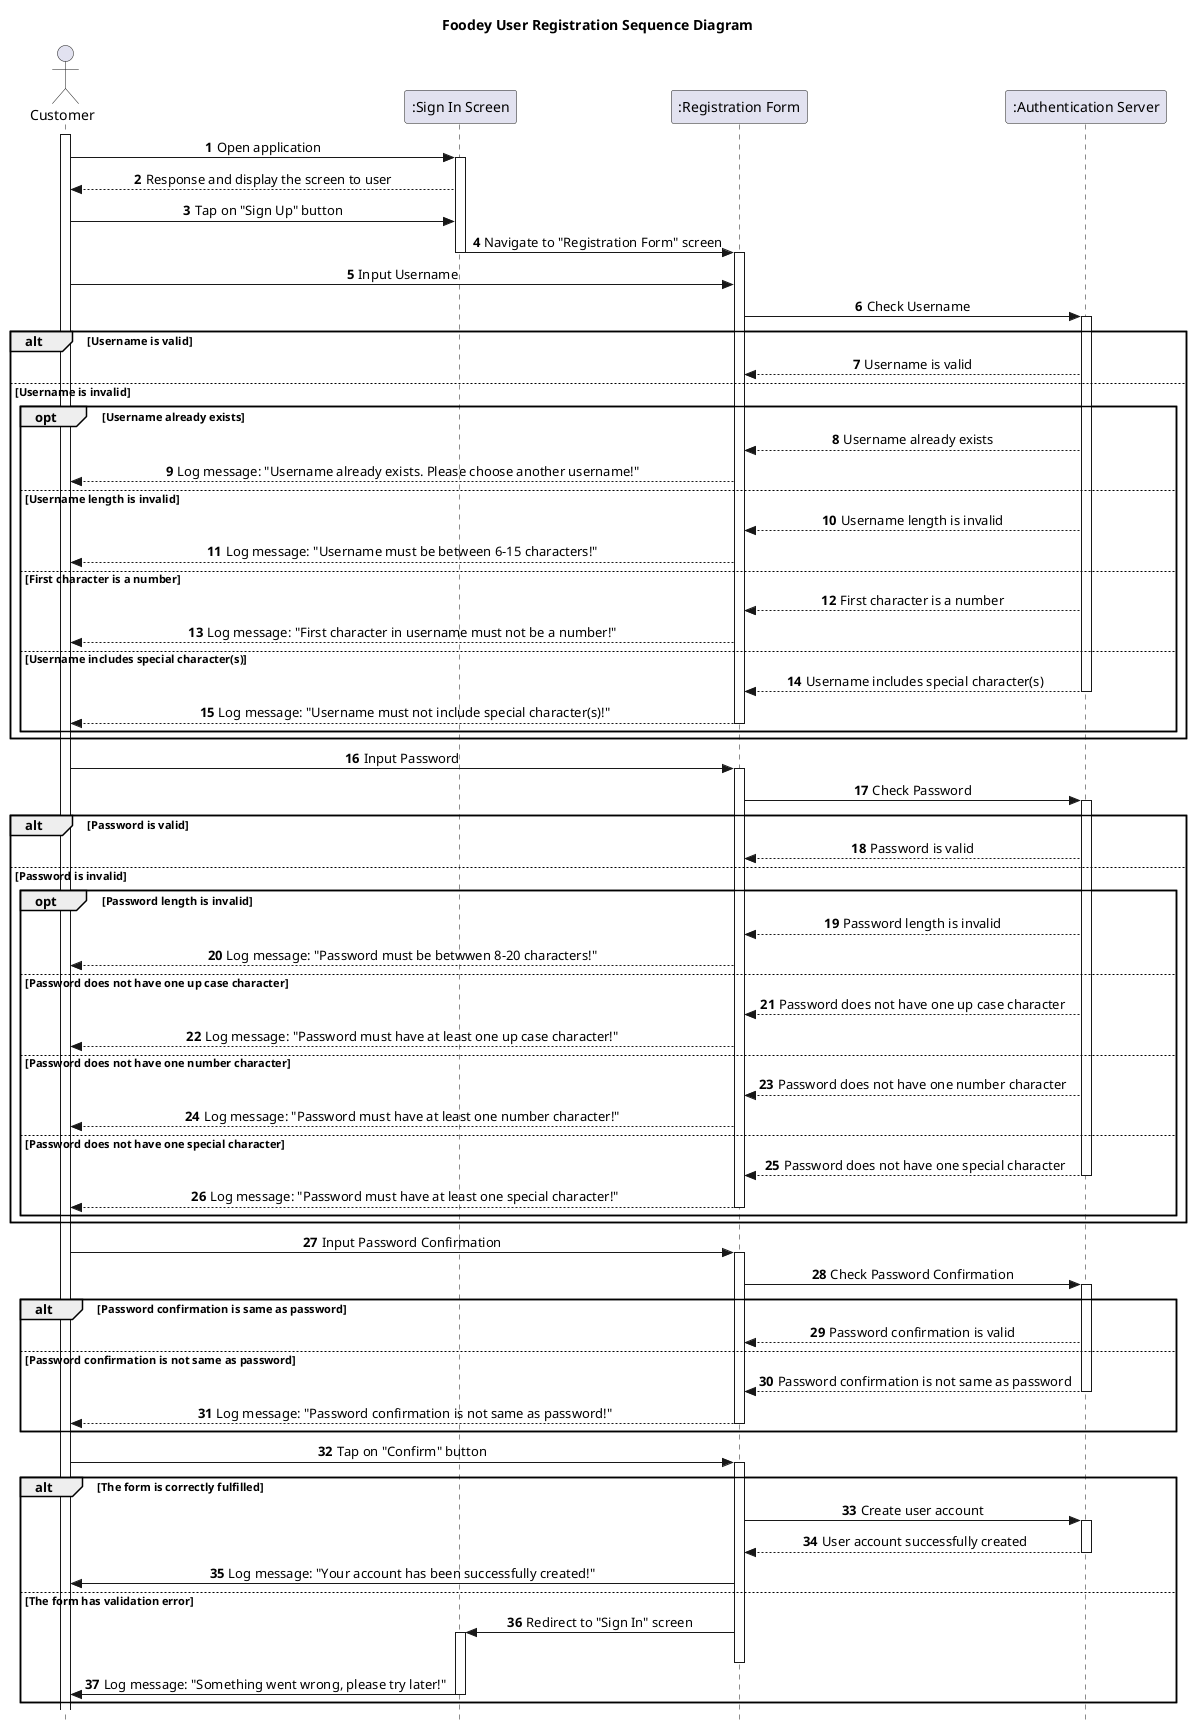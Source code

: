 @startuml Foodey_sequence

title Foodey User Registration Sequence Diagram

skinparam Style strictuml
skinparam sequenceMessageAlign center

actor "Customer" as Cm
participant ":Sign In Screen" as SI
participant ":Registration Form" as RF
participant ":Authentication Server" as AS

autonumber

activate Cm
Cm -> SI: Open application

activate SI
SI --> Cm: Response and display the screen to user


Cm -> SI: Tap on "Sign Up" button
SI -> RF: Navigate to "Registration Form" screen
deactivate SI

activate RF

'=============== Username ==============='
Cm -> RF: Input Username
RF -> AS: Check Username
activate AS

alt Username is valid
    AS --> RF: Username is valid
else Username is invalid
    opt Username already exists
        AS --> RF: Username already exists
        RF --> Cm: Log message: "Username already exists. Please choose another username!"
    else Username length is invalid
        AS --> RF: Username length is invalid
        RF --> Cm: Log message: "Username must be between 6-15 characters!"
    else First character is a number
        AS --> RF: First character is a number
        RF --> Cm: Log message: "First character in username must not be a number!"
    else Username includes special character(s)
        AS --> RF: Username includes special character(s)
        deactivate AS
        RF --> Cm: Log message: "Username must not include special character(s)!"
        deactivate RF
    end
end


'=============== Password ==============='
Cm -> RF: Input Password
activate RF
RF -> AS: Check Password
activate AS

alt Password is valid
    AS --> RF: Password is valid
else Password is invalid
    opt Password length is invalid
        AS --> RF: Password length is invalid
        RF --> Cm: Log message: "Password must be betwwen 8-20 characters!"
    else Password does not have one up case character
        AS --> RF: Password does not have one up case character
        RF --> Cm: Log message: "Password must have at least one up case character!"
    else Password does not have one number character
        AS --> RF: Password does not have one number character
        RF --> Cm: Log message: "Password must have at least one number character!"
    else Password does not have one special character
        AS --> RF: Password does not have one special character
        deactivate AS
        RF --> Cm: Log message: "Password must have at least one special character!"
        deactivate RF
    end
end

'=============== Password Confirmation ==============='
Cm -> RF: Input Password Confirmation
activate RF
RF -> AS: Check Password Confirmation
activate AS

alt Password confirmation is same as password
    AS --> RF: Password confirmation is valid
else Password confirmation is not same as password
    AS --> RF: Password confirmation is not same as password
    deactivate AS
    RF --> Cm: Log message: "Password confirmation is not same as password!"
        deactivate RF
end

'=============== Confirm Registration Form ==============='
Cm -> RF: Tap on "Confirm" button
activate RF

alt The form is correctly fulfilled
    RF -> AS: Create user account
    activate AS
    AS --> RF: User account successfully created
    deactivate AS
    RF -> Cm: Log message: "Your account has been successfully created!"
else The form has validation error 
    RF -> SI: Redirect to "Sign In" screen
    activate SI
    deactivate RF
    SI -> Cm: Log message: "Something went wrong, please try later!"
    deactivate SI
end
@enduml
